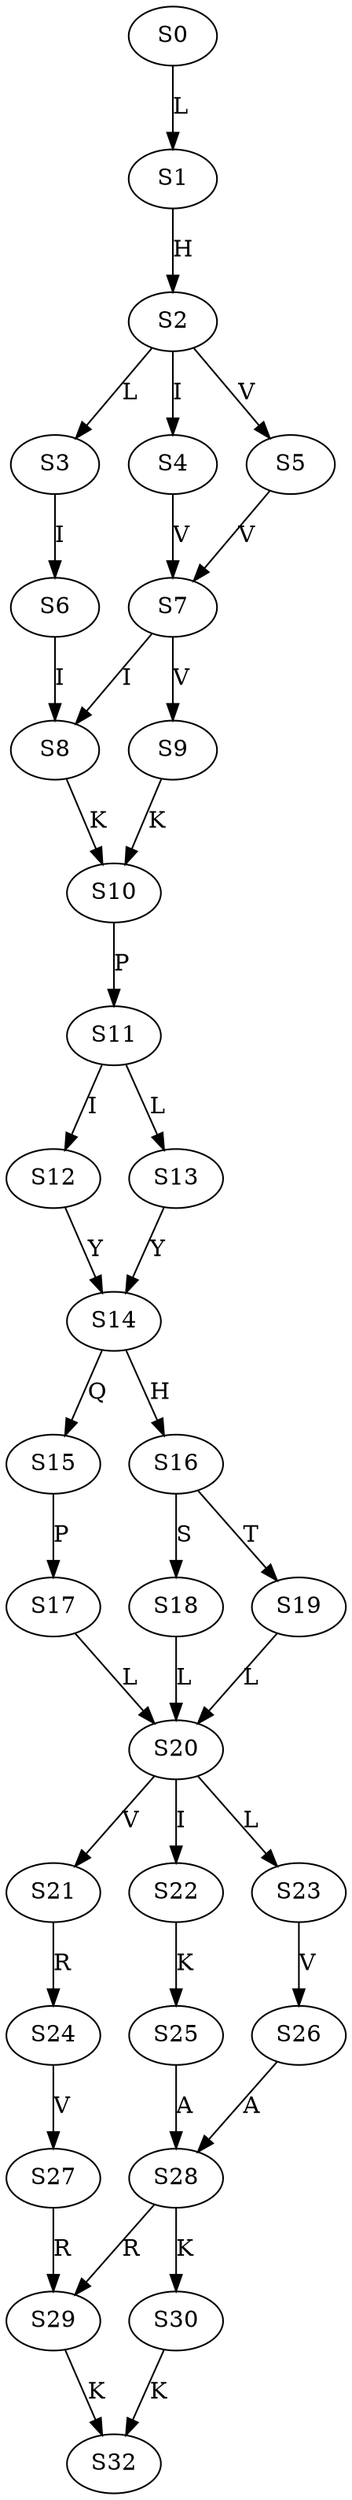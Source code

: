 strict digraph  {
	S0 -> S1 [ label = L ];
	S1 -> S2 [ label = H ];
	S2 -> S3 [ label = L ];
	S2 -> S4 [ label = I ];
	S2 -> S5 [ label = V ];
	S3 -> S6 [ label = I ];
	S4 -> S7 [ label = V ];
	S5 -> S7 [ label = V ];
	S6 -> S8 [ label = I ];
	S7 -> S9 [ label = V ];
	S7 -> S8 [ label = I ];
	S8 -> S10 [ label = K ];
	S9 -> S10 [ label = K ];
	S10 -> S11 [ label = P ];
	S11 -> S12 [ label = I ];
	S11 -> S13 [ label = L ];
	S12 -> S14 [ label = Y ];
	S13 -> S14 [ label = Y ];
	S14 -> S15 [ label = Q ];
	S14 -> S16 [ label = H ];
	S15 -> S17 [ label = P ];
	S16 -> S18 [ label = S ];
	S16 -> S19 [ label = T ];
	S17 -> S20 [ label = L ];
	S18 -> S20 [ label = L ];
	S19 -> S20 [ label = L ];
	S20 -> S21 [ label = V ];
	S20 -> S22 [ label = I ];
	S20 -> S23 [ label = L ];
	S21 -> S24 [ label = R ];
	S22 -> S25 [ label = K ];
	S23 -> S26 [ label = V ];
	S24 -> S27 [ label = V ];
	S25 -> S28 [ label = A ];
	S26 -> S28 [ label = A ];
	S27 -> S29 [ label = R ];
	S28 -> S30 [ label = K ];
	S28 -> S29 [ label = R ];
	S29 -> S32 [ label = K ];
	S30 -> S32 [ label = K ];
}
